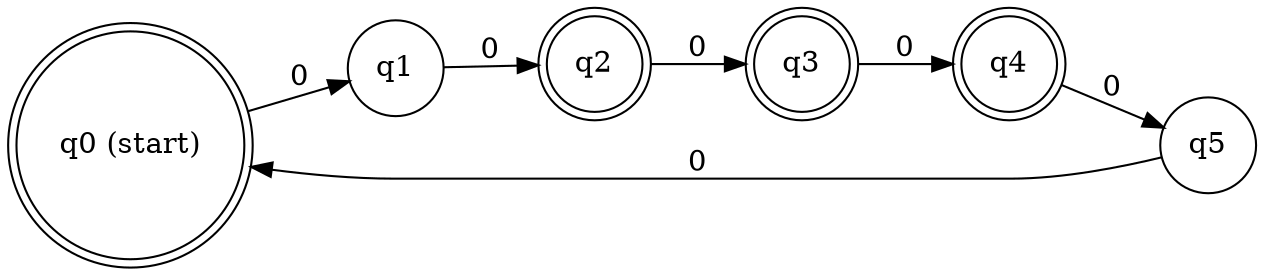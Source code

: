 digraph N3_redesigned {
    rankdir=LR;
    node [shape=circle];

    q0 [label="q0 (start)"];
    q1 [label="q1"];
    q2 [label="q2"];
    q3 [label="q3"];
    q4 [label="q4"];
    q5 [label="q5"];

    # six-state cycle
    q0 -> q1 [label="0"];
    q1 -> q2 [label="0"];
    q2 -> q3 [label="0"];
    q3 -> q4 [label="0"];
    q4 -> q5 [label="0"];
    q5 -> q0 [label="0"];

    # accepting states
    q0 [shape=doublecircle];
    q2 [shape=doublecircle];
    q3 [shape=doublecircle];
    q4 [shape=doublecircle];
}